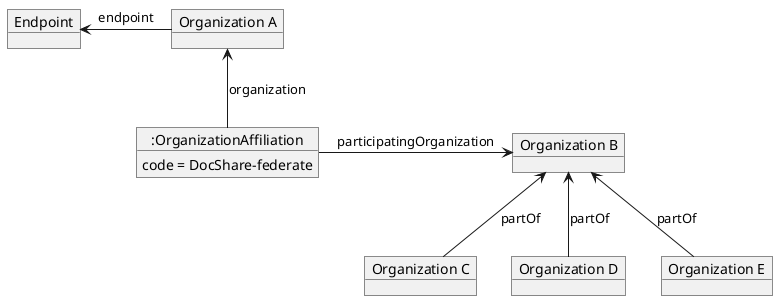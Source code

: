 @startuml
hide footbox

object "Organization A" as OrganizationA
object "Organization B" as OrganizationB
object "Endpoint" as EndpointA
object "Organization C" as OrganizationC
object "Organization D" as OrganizationD
object "Organization E" as OrganizationE
object ":OrganizationAffiliation" as OrgAff
OrgAff : code = DocShare-federate
OrgAff -> OrganizationB : participatingOrganization
OrganizationA <-- OrgAff : organization

EndpointA <- OrganizationA : endpoint
OrganizationB <-- OrganizationC : partOf
OrganizationB <-- OrganizationD : partOf
OrganizationB <-- OrganizationE : partOf

@enduml
